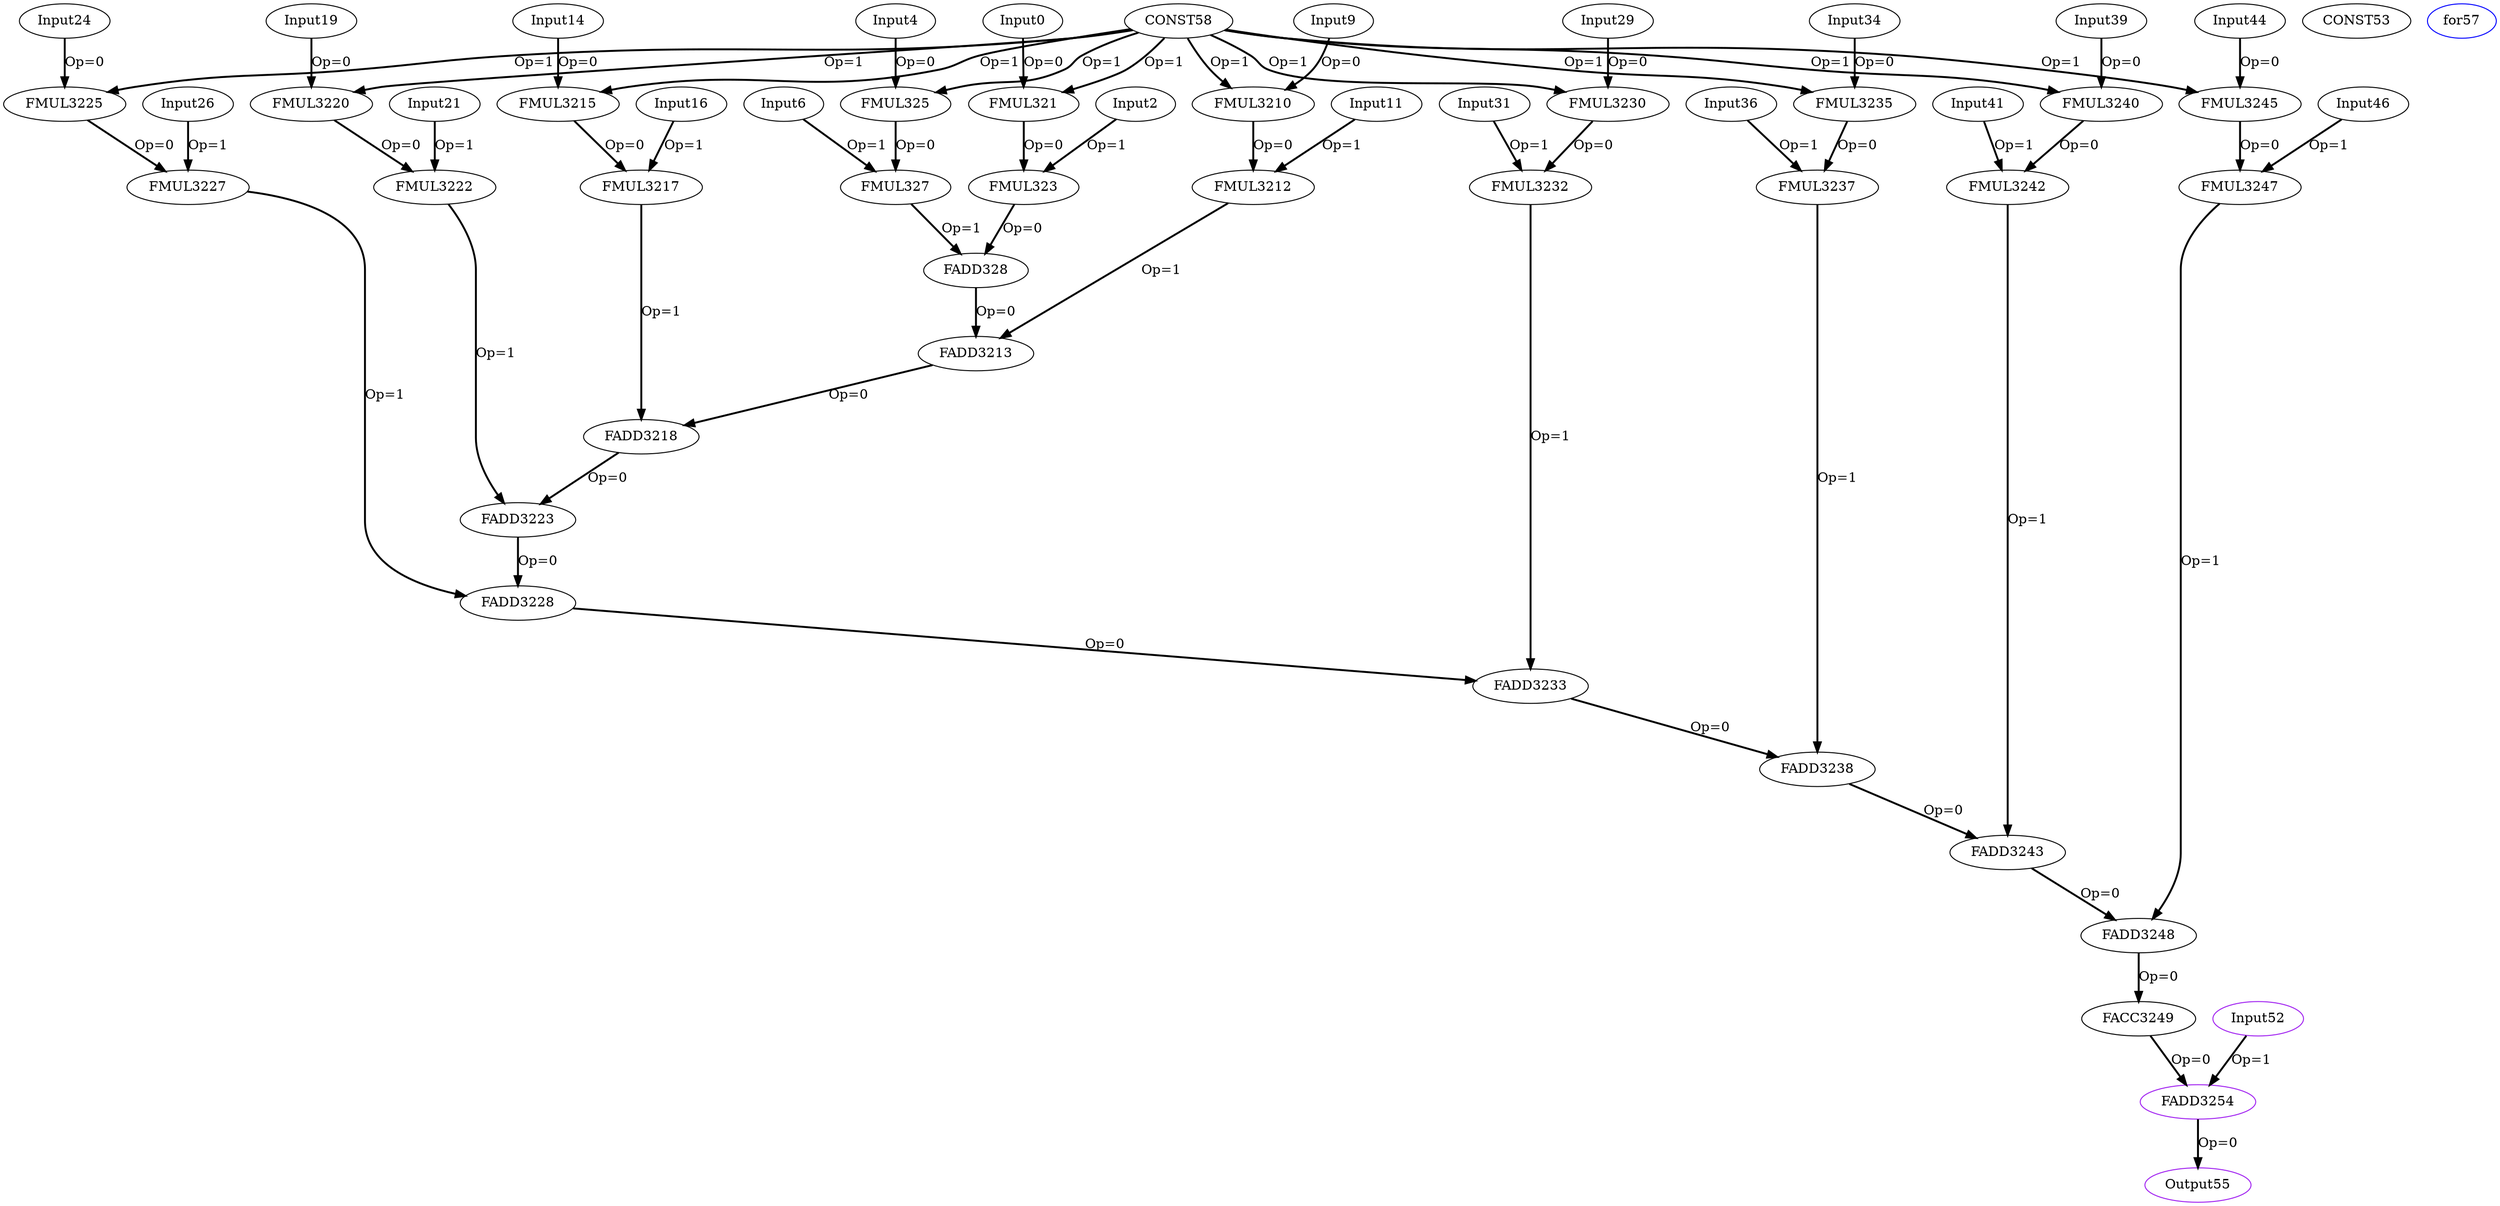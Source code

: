 Digraph G {
Input0[opcode = "Input", ref_name="kernel_gemm_1_1", size="120", offset="0,0", pattern="40,3,-80,25", color = black];
FMUL321[opcode = "FMUL32", color = black];
Input2[opcode = "Input", ref_name="kernel_gemm_1_2", size="3000", offset="0,0", pattern="1000,3,-1996,25", color = black];
FMUL323[opcode = "FMUL32", color = black];
Input4[opcode = "Input", ref_name="kernel_gemm_1_1", size="120", offset="0,4", pattern="40,3,-80,25", color = black];
FMUL325[opcode = "FMUL32", color = black];
Input6[opcode = "Input", ref_name="kernel_gemm_1_2", size="3000", offset="0,100", pattern="1000,3,-1996,25", color = black];
FMUL327[opcode = "FMUL32", color = black];
FADD328[opcode = "FADD32", color = black];
Input9[opcode = "Input", ref_name="kernel_gemm_1_1", size="120", offset="0,8", pattern="40,3,-80,25", color = black];
FMUL3210[opcode = "FMUL32", color = black];
Input11[opcode = "Input", ref_name="kernel_gemm_1_2", size="3000", offset="0,200", pattern="1000,3,-1996,25", color = black];
FMUL3212[opcode = "FMUL32", color = black];
FADD3213[opcode = "FADD32", color = black];
Input14[opcode = "Input", ref_name="kernel_gemm_1_1", size="120", offset="0,12", pattern="40,3,-80,25", color = black];
FMUL3215[opcode = "FMUL32", color = black];
Input16[opcode = "Input", ref_name="kernel_gemm_1_2", size="3000", offset="0,300", pattern="1000,3,-1996,25", color = black];
FMUL3217[opcode = "FMUL32", color = black];
FADD3218[opcode = "FADD32", color = black];
Input19[opcode = "Input", ref_name="kernel_gemm_1_1", size="120", offset="0,16", pattern="40,3,-80,25", color = black];
FMUL3220[opcode = "FMUL32", color = black];
Input21[opcode = "Input", ref_name="kernel_gemm_1_2", size="3000", offset="0,400", pattern="1000,3,-1996,25", color = black];
FMUL3222[opcode = "FMUL32", color = black];
FADD3223[opcode = "FADD32", color = black];
Input24[opcode = "Input", ref_name="kernel_gemm_1_1", size="120", offset="0,20", pattern="40,3,-80,25", color = black];
FMUL3225[opcode = "FMUL32", color = black];
Input26[opcode = "Input", ref_name="kernel_gemm_1_2", size="3000", offset="0,500", pattern="1000,3,-1996,25", color = black];
FMUL3227[opcode = "FMUL32", color = black];
FADD3228[opcode = "FADD32", color = black];
Input29[opcode = "Input", ref_name="kernel_gemm_1_1", size="120", offset="0,24", pattern="40,3,-80,25", color = black];
FMUL3230[opcode = "FMUL32", color = black];
Input31[opcode = "Input", ref_name="kernel_gemm_1_2", size="3000", offset="0,600", pattern="1000,3,-1996,25", color = black];
FMUL3232[opcode = "FMUL32", color = black];
FADD3233[opcode = "FADD32", color = black];
Input34[opcode = "Input", ref_name="kernel_gemm_1_1", size="120", offset="0,28", pattern="40,3,-80,25", color = black];
FMUL3235[opcode = "FMUL32", color = black];
Input36[opcode = "Input", ref_name="kernel_gemm_1_2", size="3000", offset="0,700", pattern="1000,3,-1996,25", color = black];
FMUL3237[opcode = "FMUL32", color = black];
FADD3238[opcode = "FADD32", color = black];
Input39[opcode = "Input", ref_name="kernel_gemm_1_1", size="120", offset="0,32", pattern="40,3,-80,25", color = black];
FMUL3240[opcode = "FMUL32", color = black];
Input41[opcode = "Input", ref_name="kernel_gemm_1_2", size="3000", offset="0,800", pattern="1000,3,-1996,25", color = black];
FMUL3242[opcode = "FMUL32", color = black];
FADD3243[opcode = "FADD32", color = black];
Input44[opcode = "Input", ref_name="kernel_gemm_1_1", size="120", offset="0,36", pattern="40,3,-80,25", color = black];
FMUL3245[opcode = "FMUL32", color = black];
Input46[opcode = "Input", ref_name="kernel_gemm_1_2", size="3000", offset="0,900", pattern="1000,3,-1996,25", color = black];
FMUL3247[opcode = "FMUL32", color = black];
FADD3248[opcode = "FADD32", color = black];
FACC3249[opcode = "FACC32", acc_params="0,3,1,25", acc_first=1, color = black];
Input52[opcode = "Input", ref_name="kernel_gemm_1_0", size="100", offset="0,0", pattern="0,3,4,25", color = purple];
CONST53[opcode = "CONST", value="0x00000000", color = black];
FADD3254[opcode = "FADD32", color = purple];
Output55[opcode = "Output", ref_name="kernel_gemm_1_3", size="100", offset="0,0", pattern="0,3,4,25", color = purple];
for57[opcode = "for", color = blue];
CONST58[opcode = "CONST", value="0x3FC00000", color = black];
Input0 -> FMUL321[color = black, style = bold, operand = 0, label = "Op=0"];
CONST58 -> FMUL321[color = black, style = bold, operand = 1, label = "Op=1"];
FMUL321 -> FMUL323[color = black, style = bold, operand = 0, label = "Op=0"];
Input2 -> FMUL323[color = black, style = bold, operand = 1, label = "Op=1"];
Input4 -> FMUL325[color = black, style = bold, operand = 0, label = "Op=0"];
CONST58 -> FMUL325[color = black, style = bold, operand = 1, label = "Op=1"];
FMUL325 -> FMUL327[color = black, style = bold, operand = 0, label = "Op=0"];
Input6 -> FMUL327[color = black, style = bold, operand = 1, label = "Op=1"];
FMUL323 -> FADD328[color = black, style = bold, operand = 0, label = "Op=0"];
FMUL327 -> FADD328[color = black, style = bold, operand = 1, label = "Op=1"];
Input9 -> FMUL3210[color = black, style = bold, operand = 0, label = "Op=0"];
CONST58 -> FMUL3210[color = black, style = bold, operand = 1, label = "Op=1"];
FMUL3210 -> FMUL3212[color = black, style = bold, operand = 0, label = "Op=0"];
Input11 -> FMUL3212[color = black, style = bold, operand = 1, label = "Op=1"];
FADD328 -> FADD3213[color = black, style = bold, operand = 0, label = "Op=0"];
FMUL3212 -> FADD3213[color = black, style = bold, operand = 1, label = "Op=1"];
Input14 -> FMUL3215[color = black, style = bold, operand = 0, label = "Op=0"];
CONST58 -> FMUL3215[color = black, style = bold, operand = 1, label = "Op=1"];
FMUL3215 -> FMUL3217[color = black, style = bold, operand = 0, label = "Op=0"];
Input16 -> FMUL3217[color = black, style = bold, operand = 1, label = "Op=1"];
FADD3213 -> FADD3218[color = black, style = bold, operand = 0, label = "Op=0"];
FMUL3217 -> FADD3218[color = black, style = bold, operand = 1, label = "Op=1"];
Input19 -> FMUL3220[color = black, style = bold, operand = 0, label = "Op=0"];
CONST58 -> FMUL3220[color = black, style = bold, operand = 1, label = "Op=1"];
FMUL3220 -> FMUL3222[color = black, style = bold, operand = 0, label = "Op=0"];
Input21 -> FMUL3222[color = black, style = bold, operand = 1, label = "Op=1"];
FADD3218 -> FADD3223[color = black, style = bold, operand = 0, label = "Op=0"];
FMUL3222 -> FADD3223[color = black, style = bold, operand = 1, label = "Op=1"];
Input24 -> FMUL3225[color = black, style = bold, operand = 0, label = "Op=0"];
CONST58 -> FMUL3225[color = black, style = bold, operand = 1, label = "Op=1"];
FMUL3225 -> FMUL3227[color = black, style = bold, operand = 0, label = "Op=0"];
Input26 -> FMUL3227[color = black, style = bold, operand = 1, label = "Op=1"];
FADD3223 -> FADD3228[color = black, style = bold, operand = 0, label = "Op=0"];
FMUL3227 -> FADD3228[color = black, style = bold, operand = 1, label = "Op=1"];
Input29 -> FMUL3230[color = black, style = bold, operand = 0, label = "Op=0"];
CONST58 -> FMUL3230[color = black, style = bold, operand = 1, label = "Op=1"];
FMUL3230 -> FMUL3232[color = black, style = bold, operand = 0, label = "Op=0"];
Input31 -> FMUL3232[color = black, style = bold, operand = 1, label = "Op=1"];
FADD3228 -> FADD3233[color = black, style = bold, operand = 0, label = "Op=0"];
FMUL3232 -> FADD3233[color = black, style = bold, operand = 1, label = "Op=1"];
Input34 -> FMUL3235[color = black, style = bold, operand = 0, label = "Op=0"];
CONST58 -> FMUL3235[color = black, style = bold, operand = 1, label = "Op=1"];
FMUL3235 -> FMUL3237[color = black, style = bold, operand = 0, label = "Op=0"];
Input36 -> FMUL3237[color = black, style = bold, operand = 1, label = "Op=1"];
FADD3233 -> FADD3238[color = black, style = bold, operand = 0, label = "Op=0"];
FMUL3237 -> FADD3238[color = black, style = bold, operand = 1, label = "Op=1"];
Input39 -> FMUL3240[color = black, style = bold, operand = 0, label = "Op=0"];
CONST58 -> FMUL3240[color = black, style = bold, operand = 1, label = "Op=1"];
FMUL3240 -> FMUL3242[color = black, style = bold, operand = 0, label = "Op=0"];
Input41 -> FMUL3242[color = black, style = bold, operand = 1, label = "Op=1"];
FADD3238 -> FADD3243[color = black, style = bold, operand = 0, label = "Op=0"];
FMUL3242 -> FADD3243[color = black, style = bold, operand = 1, label = "Op=1"];
Input44 -> FMUL3245[color = black, style = bold, operand = 0, label = "Op=0"];
CONST58 -> FMUL3245[color = black, style = bold, operand = 1, label = "Op=1"];
FMUL3245 -> FMUL3247[color = black, style = bold, operand = 0, label = "Op=0"];
Input46 -> FMUL3247[color = black, style = bold, operand = 1, label = "Op=1"];
FADD3243 -> FADD3248[color = black, style = bold, operand = 0, label = "Op=0"];
FMUL3247 -> FADD3248[color = black, style = bold, operand = 1, label = "Op=1"];
FADD3248 -> FACC3249[color = black, style = bold, operand = 0, label = "Op=0"];
Input52 -> FADD3254[color = black, style = bold, operand = 1, label = "Op=1"];
FADD3254 -> Output55[color = black, style = bold, operand = 0, label = "Op=0"];
FACC3249 -> FADD3254[color = black, style = bold, operand = 0, label = "Op=0"];
}
